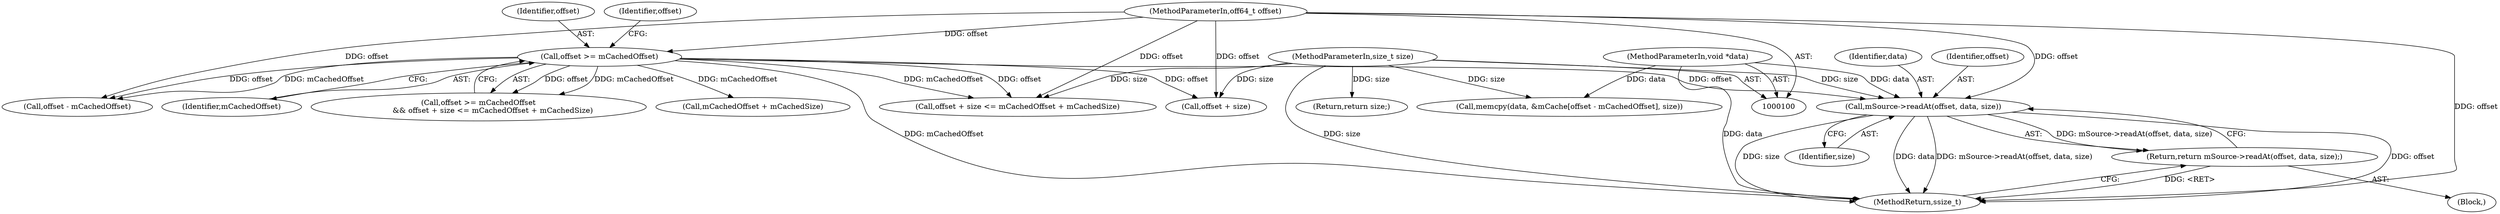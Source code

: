 digraph "0_Android_d48f0f145f8f0f4472bc0af668ac9a8bce44ba9b_1@API" {
"1000131" [label="(Call,mSource->readAt(offset, data, size))"];
"1000108" [label="(Call,offset >= mCachedOffset)"];
"1000101" [label="(MethodParameterIn,off64_t offset)"];
"1000102" [label="(MethodParameterIn,void *data)"];
"1000103" [label="(MethodParameterIn,size_t size)"];
"1000130" [label="(Return,return mSource->readAt(offset, data, size);)"];
"1000128" [label="(Return,return size;)"];
"1000130" [label="(Return,return mSource->readAt(offset, data, size);)"];
"1000104" [label="(Block,)"];
"1000111" [label="(Call,offset + size <= mCachedOffset + mCachedSize)"];
"1000109" [label="(Identifier,offset)"];
"1000110" [label="(Identifier,mCachedOffset)"];
"1000113" [label="(Identifier,offset)"];
"1000101" [label="(MethodParameterIn,off64_t offset)"];
"1000119" [label="(Call,memcpy(data, &mCache[offset - mCachedOffset], size))"];
"1000135" [label="(MethodReturn,ssize_t)"];
"1000108" [label="(Call,offset >= mCachedOffset)"];
"1000124" [label="(Call,offset - mCachedOffset)"];
"1000133" [label="(Identifier,data)"];
"1000131" [label="(Call,mSource->readAt(offset, data, size))"];
"1000107" [label="(Call,offset >= mCachedOffset\n            && offset + size <= mCachedOffset + mCachedSize)"];
"1000112" [label="(Call,offset + size)"];
"1000103" [label="(MethodParameterIn,size_t size)"];
"1000102" [label="(MethodParameterIn,void *data)"];
"1000115" [label="(Call,mCachedOffset + mCachedSize)"];
"1000134" [label="(Identifier,size)"];
"1000132" [label="(Identifier,offset)"];
"1000131" -> "1000130"  [label="AST: "];
"1000131" -> "1000134"  [label="CFG: "];
"1000132" -> "1000131"  [label="AST: "];
"1000133" -> "1000131"  [label="AST: "];
"1000134" -> "1000131"  [label="AST: "];
"1000130" -> "1000131"  [label="CFG: "];
"1000131" -> "1000135"  [label="DDG: offset"];
"1000131" -> "1000135"  [label="DDG: size"];
"1000131" -> "1000135"  [label="DDG: data"];
"1000131" -> "1000135"  [label="DDG: mSource->readAt(offset, data, size)"];
"1000131" -> "1000130"  [label="DDG: mSource->readAt(offset, data, size)"];
"1000108" -> "1000131"  [label="DDG: offset"];
"1000101" -> "1000131"  [label="DDG: offset"];
"1000102" -> "1000131"  [label="DDG: data"];
"1000103" -> "1000131"  [label="DDG: size"];
"1000108" -> "1000107"  [label="AST: "];
"1000108" -> "1000110"  [label="CFG: "];
"1000109" -> "1000108"  [label="AST: "];
"1000110" -> "1000108"  [label="AST: "];
"1000113" -> "1000108"  [label="CFG: "];
"1000107" -> "1000108"  [label="CFG: "];
"1000108" -> "1000135"  [label="DDG: mCachedOffset"];
"1000108" -> "1000107"  [label="DDG: offset"];
"1000108" -> "1000107"  [label="DDG: mCachedOffset"];
"1000101" -> "1000108"  [label="DDG: offset"];
"1000108" -> "1000111"  [label="DDG: offset"];
"1000108" -> "1000111"  [label="DDG: mCachedOffset"];
"1000108" -> "1000112"  [label="DDG: offset"];
"1000108" -> "1000115"  [label="DDG: mCachedOffset"];
"1000108" -> "1000124"  [label="DDG: offset"];
"1000108" -> "1000124"  [label="DDG: mCachedOffset"];
"1000101" -> "1000100"  [label="AST: "];
"1000101" -> "1000135"  [label="DDG: offset"];
"1000101" -> "1000111"  [label="DDG: offset"];
"1000101" -> "1000112"  [label="DDG: offset"];
"1000101" -> "1000124"  [label="DDG: offset"];
"1000102" -> "1000100"  [label="AST: "];
"1000102" -> "1000135"  [label="DDG: data"];
"1000102" -> "1000119"  [label="DDG: data"];
"1000103" -> "1000100"  [label="AST: "];
"1000103" -> "1000135"  [label="DDG: size"];
"1000103" -> "1000111"  [label="DDG: size"];
"1000103" -> "1000112"  [label="DDG: size"];
"1000103" -> "1000119"  [label="DDG: size"];
"1000103" -> "1000128"  [label="DDG: size"];
"1000130" -> "1000104"  [label="AST: "];
"1000135" -> "1000130"  [label="CFG: "];
"1000130" -> "1000135"  [label="DDG: <RET>"];
}
